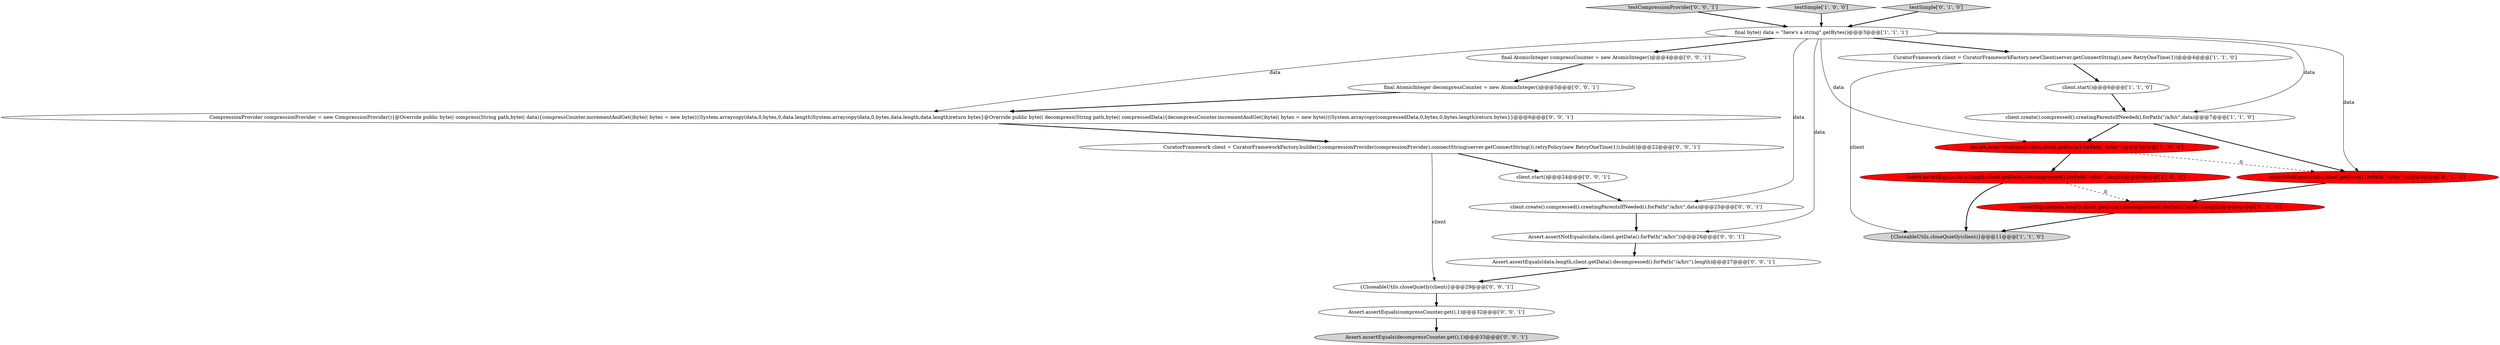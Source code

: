 digraph {
14 [style = filled, label = "testCompressionProvider['0', '0', '1']", fillcolor = lightgray, shape = diamond image = "AAA0AAABBB3BBB"];
11 [style = filled, label = "client.start()@@@24@@@['0', '0', '1']", fillcolor = white, shape = ellipse image = "AAA0AAABBB3BBB"];
5 [style = filled, label = "Assert.assertEquals(data.length,client.getData().decompressed().forPath(\"/a/b/c\").length)@@@9@@@['1', '0', '0']", fillcolor = red, shape = ellipse image = "AAA1AAABBB1BBB"];
0 [style = filled, label = "client.start()@@@6@@@['1', '1', '0']", fillcolor = white, shape = ellipse image = "AAA0AAABBB1BBB"];
7 [style = filled, label = "testSimple['1', '0', '0']", fillcolor = lightgray, shape = diamond image = "AAA0AAABBB1BBB"];
9 [style = filled, label = "testSimple['0', '1', '0']", fillcolor = lightgray, shape = diamond image = "AAA0AAABBB2BBB"];
10 [style = filled, label = "assertEquals(data.length,client.getData().decompressed().forPath(\"/a/b/c\").length)@@@9@@@['0', '1', '0']", fillcolor = red, shape = ellipse image = "AAA1AAABBB2BBB"];
13 [style = filled, label = "CompressionProvider compressionProvider = new CompressionProvider(){@Override public byte(( compress(String path,byte(( data){compressCounter.incrementAndGet()byte(( bytes = new byte((((System.arraycopy(data,0,bytes,0,data.length)System.arraycopy(data,0,bytes,data.length,data.length)return bytes}@Override public byte(( decompress(String path,byte(( compressedData){decompressCounter.incrementAndGet()byte(( bytes = new byte((((System.arraycopy(compressedData,0,bytes,0,bytes.length)return bytes}}@@@6@@@['0', '0', '1']", fillcolor = white, shape = ellipse image = "AAA0AAABBB3BBB"];
21 [style = filled, label = "Assert.assertEquals(data.length,client.getData().decompressed().forPath(\"/a/b/c\").length)@@@27@@@['0', '0', '1']", fillcolor = white, shape = ellipse image = "AAA0AAABBB3BBB"];
19 [style = filled, label = "final AtomicInteger decompressCounter = new AtomicInteger()@@@5@@@['0', '0', '1']", fillcolor = white, shape = ellipse image = "AAA0AAABBB3BBB"];
8 [style = filled, label = "assertNotEquals(data,client.getData().forPath(\"/a/b/c\"))@@@8@@@['0', '1', '0']", fillcolor = red, shape = ellipse image = "AAA1AAABBB2BBB"];
16 [style = filled, label = "{CloseableUtils.closeQuietly(client)}@@@29@@@['0', '0', '1']", fillcolor = white, shape = ellipse image = "AAA0AAABBB3BBB"];
20 [style = filled, label = "client.create().compressed().creatingParentsIfNeeded().forPath(\"/a/b/c\",data)@@@25@@@['0', '0', '1']", fillcolor = white, shape = ellipse image = "AAA0AAABBB3BBB"];
3 [style = filled, label = "final byte(( data = \"here's a string\".getBytes()@@@3@@@['1', '1', '1']", fillcolor = white, shape = ellipse image = "AAA0AAABBB1BBB"];
6 [style = filled, label = "Assert.assertNotEquals(data,client.getData().forPath(\"/a/b/c\"))@@@8@@@['1', '0', '0']", fillcolor = red, shape = ellipse image = "AAA1AAABBB1BBB"];
18 [style = filled, label = "Assert.assertEquals(compressCounter.get(),1)@@@32@@@['0', '0', '1']", fillcolor = white, shape = ellipse image = "AAA0AAABBB3BBB"];
22 [style = filled, label = "Assert.assertEquals(decompressCounter.get(),1)@@@33@@@['0', '0', '1']", fillcolor = lightgray, shape = ellipse image = "AAA0AAABBB3BBB"];
12 [style = filled, label = "final AtomicInteger compressCounter = new AtomicInteger()@@@4@@@['0', '0', '1']", fillcolor = white, shape = ellipse image = "AAA0AAABBB3BBB"];
1 [style = filled, label = "{CloseableUtils.closeQuietly(client)}@@@11@@@['1', '1', '0']", fillcolor = lightgray, shape = ellipse image = "AAA0AAABBB1BBB"];
2 [style = filled, label = "CuratorFramework client = CuratorFrameworkFactory.newClient(server.getConnectString(),new RetryOneTime(1))@@@4@@@['1', '1', '0']", fillcolor = white, shape = ellipse image = "AAA0AAABBB1BBB"];
15 [style = filled, label = "Assert.assertNotEquals(data,client.getData().forPath(\"/a/b/c\"))@@@26@@@['0', '0', '1']", fillcolor = white, shape = ellipse image = "AAA0AAABBB3BBB"];
4 [style = filled, label = "client.create().compressed().creatingParentsIfNeeded().forPath(\"/a/b/c\",data)@@@7@@@['1', '1', '0']", fillcolor = white, shape = ellipse image = "AAA0AAABBB1BBB"];
17 [style = filled, label = "CuratorFramework client = CuratorFrameworkFactory.builder().compressionProvider(compressionProvider).connectString(server.getConnectString()).retryPolicy(new RetryOneTime(1)).build()@@@22@@@['0', '0', '1']", fillcolor = white, shape = ellipse image = "AAA0AAABBB3BBB"];
14->3 [style = bold, label=""];
11->20 [style = bold, label=""];
8->10 [style = bold, label=""];
6->8 [style = dashed, label="0"];
2->1 [style = solid, label="client"];
16->18 [style = bold, label=""];
3->15 [style = solid, label="data"];
4->6 [style = bold, label=""];
15->21 [style = bold, label=""];
3->4 [style = solid, label="data"];
3->12 [style = bold, label=""];
17->16 [style = solid, label="client"];
7->3 [style = bold, label=""];
5->1 [style = bold, label=""];
6->5 [style = bold, label=""];
13->17 [style = bold, label=""];
3->8 [style = solid, label="data"];
2->0 [style = bold, label=""];
18->22 [style = bold, label=""];
3->20 [style = solid, label="data"];
19->13 [style = bold, label=""];
3->2 [style = bold, label=""];
3->13 [style = solid, label="data"];
5->10 [style = dashed, label="0"];
0->4 [style = bold, label=""];
3->6 [style = solid, label="data"];
21->16 [style = bold, label=""];
9->3 [style = bold, label=""];
4->8 [style = bold, label=""];
12->19 [style = bold, label=""];
10->1 [style = bold, label=""];
20->15 [style = bold, label=""];
17->11 [style = bold, label=""];
}
